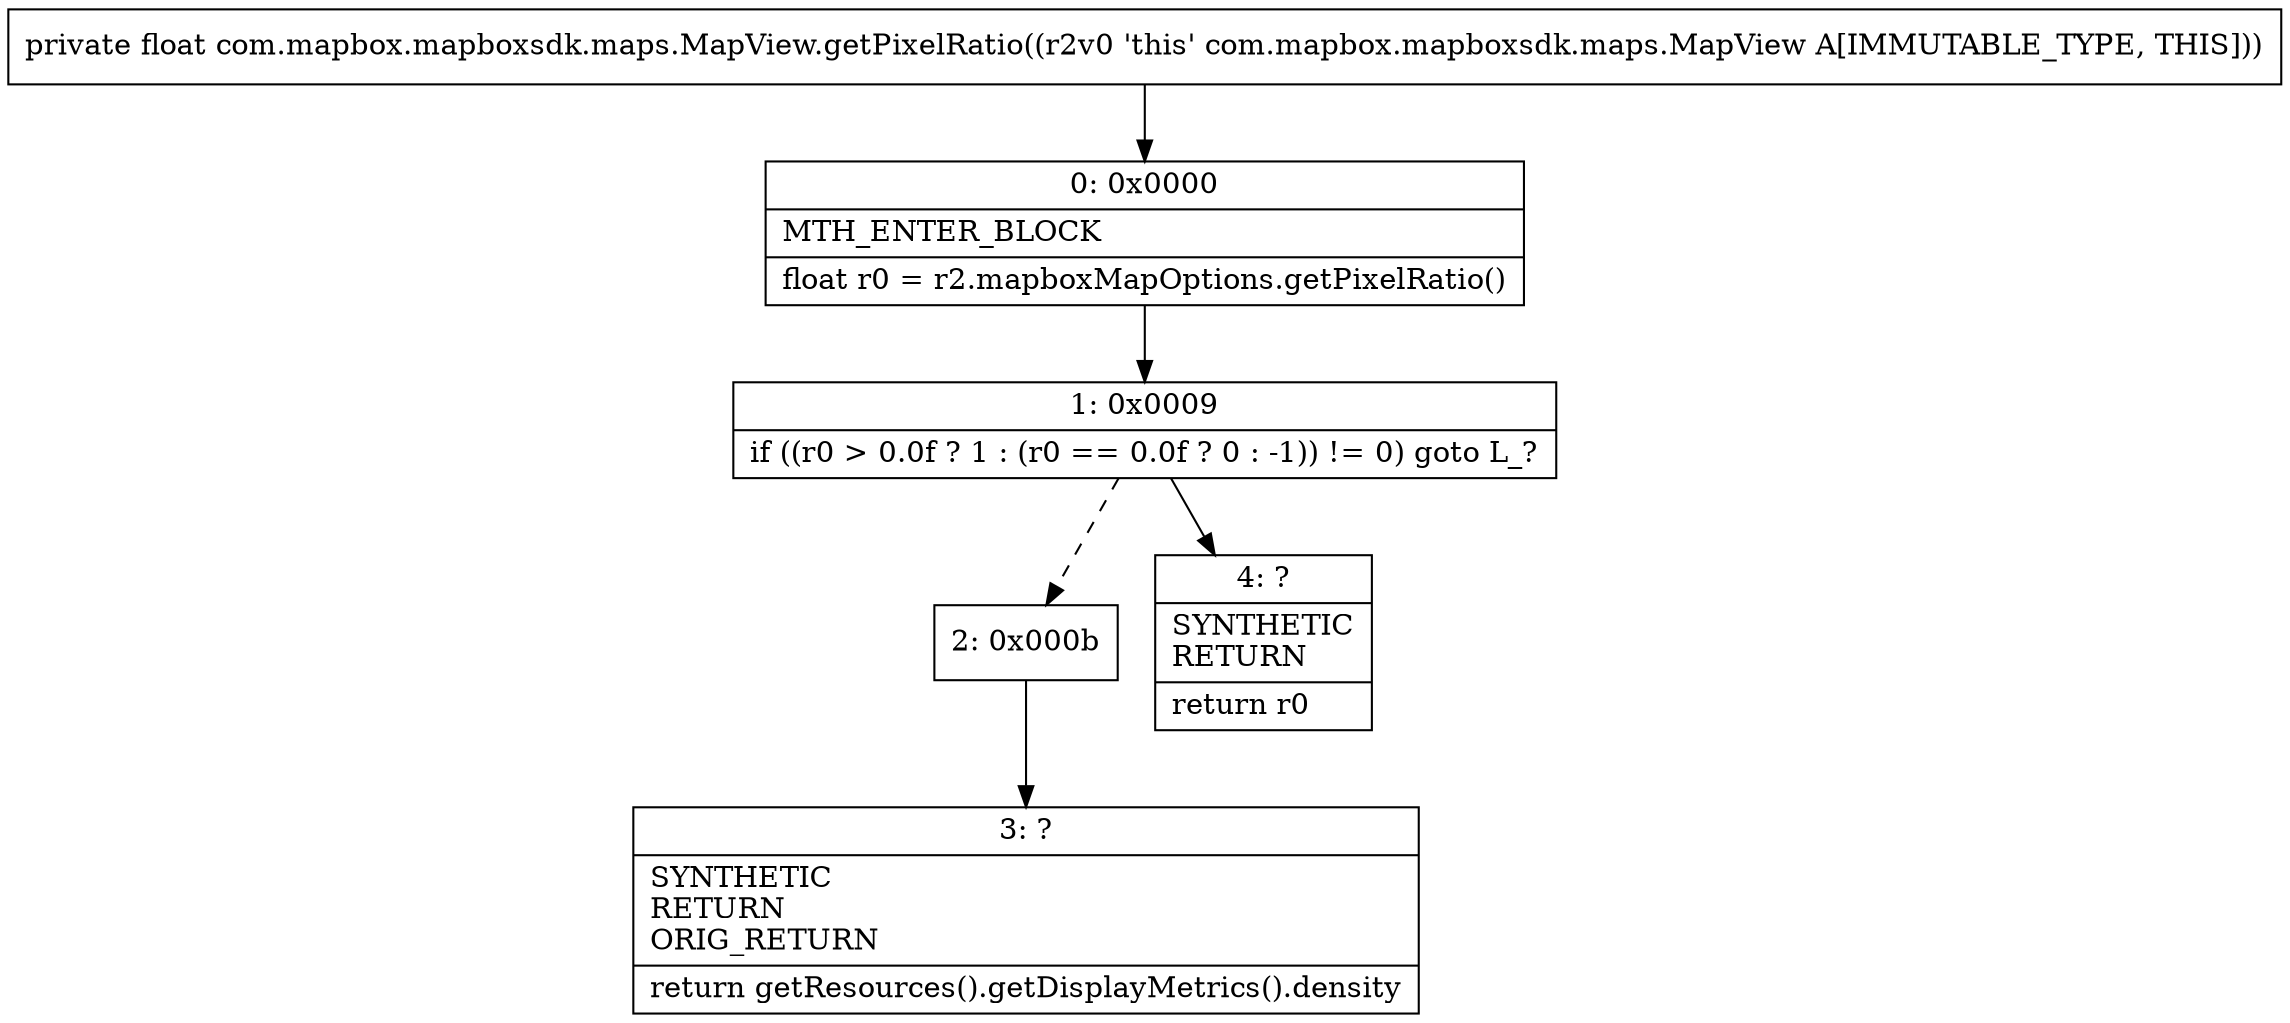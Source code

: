 digraph "CFG forcom.mapbox.mapboxsdk.maps.MapView.getPixelRatio()F" {
Node_0 [shape=record,label="{0\:\ 0x0000|MTH_ENTER_BLOCK\l|float r0 = r2.mapboxMapOptions.getPixelRatio()\l}"];
Node_1 [shape=record,label="{1\:\ 0x0009|if ((r0 \> 0.0f ? 1 : (r0 == 0.0f ? 0 : \-1)) != 0) goto L_?\l}"];
Node_2 [shape=record,label="{2\:\ 0x000b}"];
Node_3 [shape=record,label="{3\:\ ?|SYNTHETIC\lRETURN\lORIG_RETURN\l|return getResources().getDisplayMetrics().density\l}"];
Node_4 [shape=record,label="{4\:\ ?|SYNTHETIC\lRETURN\l|return r0\l}"];
MethodNode[shape=record,label="{private float com.mapbox.mapboxsdk.maps.MapView.getPixelRatio((r2v0 'this' com.mapbox.mapboxsdk.maps.MapView A[IMMUTABLE_TYPE, THIS])) }"];
MethodNode -> Node_0;
Node_0 -> Node_1;
Node_1 -> Node_2[style=dashed];
Node_1 -> Node_4;
Node_2 -> Node_3;
}

